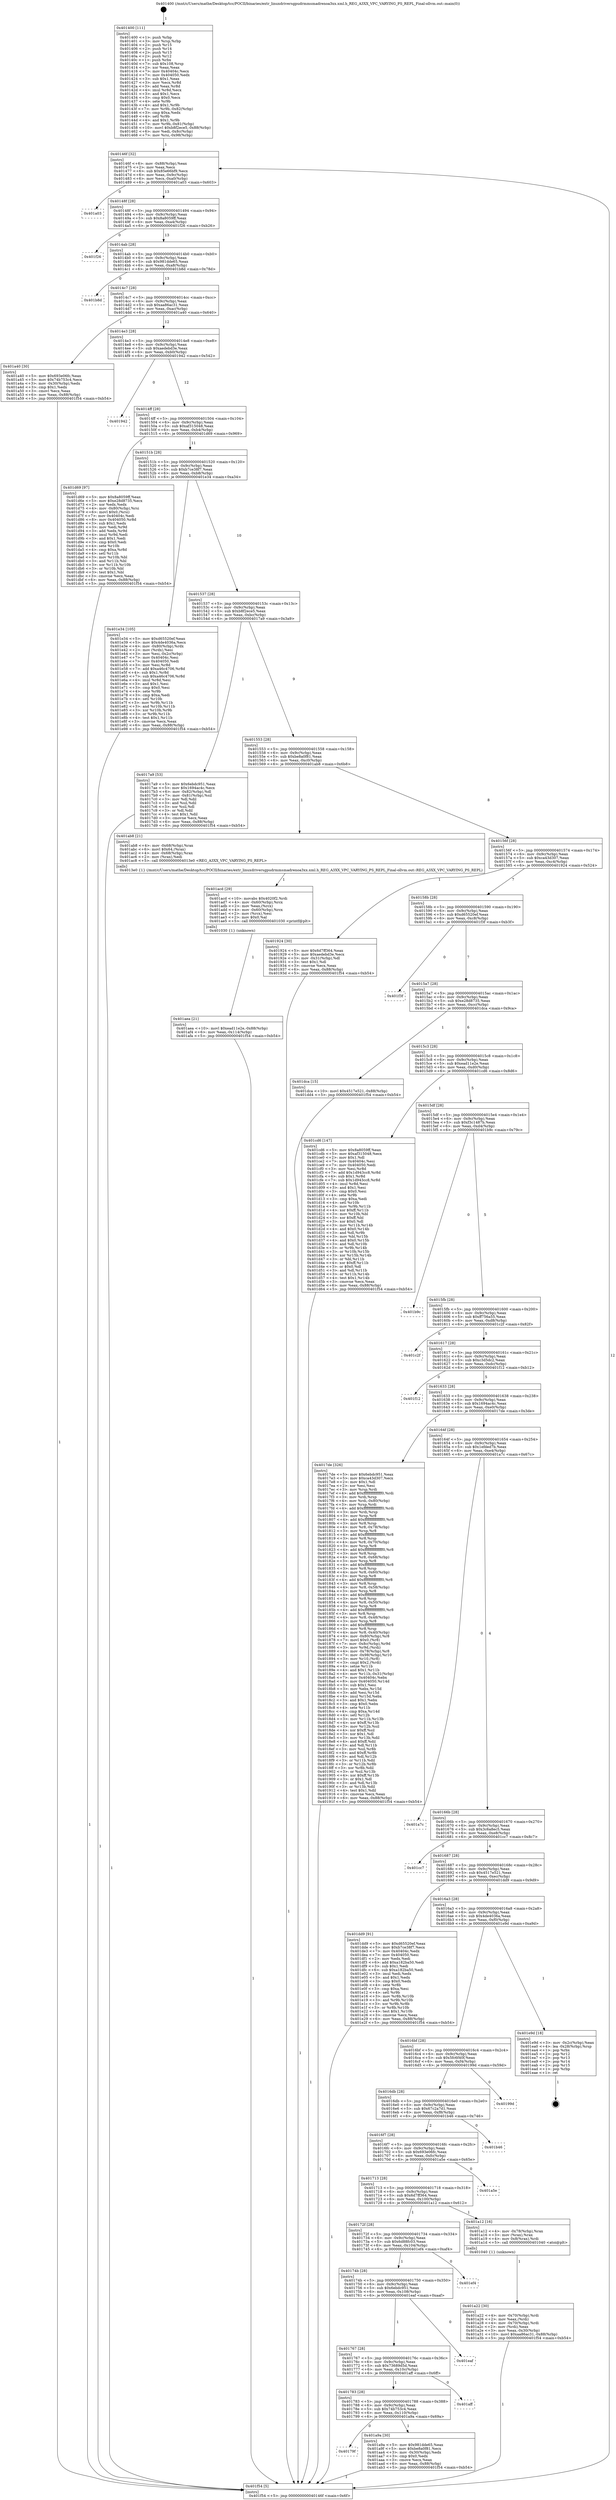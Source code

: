 digraph "0x401400" {
  label = "0x401400 (/mnt/c/Users/mathe/Desktop/tcc/POCII/binaries/extr_linuxdriversgpudrmmsmadrenoa3xx.xml.h_REG_A3XX_VPC_VARYING_PS_REPL_Final-ollvm.out::main(0))"
  labelloc = "t"
  node[shape=record]

  Entry [label="",width=0.3,height=0.3,shape=circle,fillcolor=black,style=filled]
  "0x40146f" [label="{
     0x40146f [32]\l
     | [instrs]\l
     &nbsp;&nbsp;0x40146f \<+6\>: mov -0x88(%rbp),%eax\l
     &nbsp;&nbsp;0x401475 \<+2\>: mov %eax,%ecx\l
     &nbsp;&nbsp;0x401477 \<+6\>: sub $0x85e66bf9,%ecx\l
     &nbsp;&nbsp;0x40147d \<+6\>: mov %eax,-0x9c(%rbp)\l
     &nbsp;&nbsp;0x401483 \<+6\>: mov %ecx,-0xa0(%rbp)\l
     &nbsp;&nbsp;0x401489 \<+6\>: je 0000000000401a03 \<main+0x603\>\l
  }"]
  "0x401a03" [label="{
     0x401a03\l
  }", style=dashed]
  "0x40148f" [label="{
     0x40148f [28]\l
     | [instrs]\l
     &nbsp;&nbsp;0x40148f \<+5\>: jmp 0000000000401494 \<main+0x94\>\l
     &nbsp;&nbsp;0x401494 \<+6\>: mov -0x9c(%rbp),%eax\l
     &nbsp;&nbsp;0x40149a \<+5\>: sub $0x8a8059ff,%eax\l
     &nbsp;&nbsp;0x40149f \<+6\>: mov %eax,-0xa4(%rbp)\l
     &nbsp;&nbsp;0x4014a5 \<+6\>: je 0000000000401f26 \<main+0xb26\>\l
  }"]
  Exit [label="",width=0.3,height=0.3,shape=circle,fillcolor=black,style=filled,peripheries=2]
  "0x401f26" [label="{
     0x401f26\l
  }", style=dashed]
  "0x4014ab" [label="{
     0x4014ab [28]\l
     | [instrs]\l
     &nbsp;&nbsp;0x4014ab \<+5\>: jmp 00000000004014b0 \<main+0xb0\>\l
     &nbsp;&nbsp;0x4014b0 \<+6\>: mov -0x9c(%rbp),%eax\l
     &nbsp;&nbsp;0x4014b6 \<+5\>: sub $0x981dde65,%eax\l
     &nbsp;&nbsp;0x4014bb \<+6\>: mov %eax,-0xa8(%rbp)\l
     &nbsp;&nbsp;0x4014c1 \<+6\>: je 0000000000401b8d \<main+0x78d\>\l
  }"]
  "0x401aea" [label="{
     0x401aea [21]\l
     | [instrs]\l
     &nbsp;&nbsp;0x401aea \<+10\>: movl $0xead11e2e,-0x88(%rbp)\l
     &nbsp;&nbsp;0x401af4 \<+6\>: mov %eax,-0x114(%rbp)\l
     &nbsp;&nbsp;0x401afa \<+5\>: jmp 0000000000401f54 \<main+0xb54\>\l
  }"]
  "0x401b8d" [label="{
     0x401b8d\l
  }", style=dashed]
  "0x4014c7" [label="{
     0x4014c7 [28]\l
     | [instrs]\l
     &nbsp;&nbsp;0x4014c7 \<+5\>: jmp 00000000004014cc \<main+0xcc\>\l
     &nbsp;&nbsp;0x4014cc \<+6\>: mov -0x9c(%rbp),%eax\l
     &nbsp;&nbsp;0x4014d2 \<+5\>: sub $0xaa86ac31,%eax\l
     &nbsp;&nbsp;0x4014d7 \<+6\>: mov %eax,-0xac(%rbp)\l
     &nbsp;&nbsp;0x4014dd \<+6\>: je 0000000000401a40 \<main+0x640\>\l
  }"]
  "0x401acd" [label="{
     0x401acd [29]\l
     | [instrs]\l
     &nbsp;&nbsp;0x401acd \<+10\>: movabs $0x4020f2,%rdi\l
     &nbsp;&nbsp;0x401ad7 \<+4\>: mov -0x60(%rbp),%rcx\l
     &nbsp;&nbsp;0x401adb \<+2\>: mov %eax,(%rcx)\l
     &nbsp;&nbsp;0x401add \<+4\>: mov -0x60(%rbp),%rcx\l
     &nbsp;&nbsp;0x401ae1 \<+2\>: mov (%rcx),%esi\l
     &nbsp;&nbsp;0x401ae3 \<+2\>: mov $0x0,%al\l
     &nbsp;&nbsp;0x401ae5 \<+5\>: call 0000000000401030 \<printf@plt\>\l
     | [calls]\l
     &nbsp;&nbsp;0x401030 \{1\} (unknown)\l
  }"]
  "0x401a40" [label="{
     0x401a40 [30]\l
     | [instrs]\l
     &nbsp;&nbsp;0x401a40 \<+5\>: mov $0x693e06fc,%eax\l
     &nbsp;&nbsp;0x401a45 \<+5\>: mov $0x74b753c4,%ecx\l
     &nbsp;&nbsp;0x401a4a \<+3\>: mov -0x30(%rbp),%edx\l
     &nbsp;&nbsp;0x401a4d \<+3\>: cmp $0x1,%edx\l
     &nbsp;&nbsp;0x401a50 \<+3\>: cmovl %ecx,%eax\l
     &nbsp;&nbsp;0x401a53 \<+6\>: mov %eax,-0x88(%rbp)\l
     &nbsp;&nbsp;0x401a59 \<+5\>: jmp 0000000000401f54 \<main+0xb54\>\l
  }"]
  "0x4014e3" [label="{
     0x4014e3 [28]\l
     | [instrs]\l
     &nbsp;&nbsp;0x4014e3 \<+5\>: jmp 00000000004014e8 \<main+0xe8\>\l
     &nbsp;&nbsp;0x4014e8 \<+6\>: mov -0x9c(%rbp),%eax\l
     &nbsp;&nbsp;0x4014ee \<+5\>: sub $0xaedebd3e,%eax\l
     &nbsp;&nbsp;0x4014f3 \<+6\>: mov %eax,-0xb0(%rbp)\l
     &nbsp;&nbsp;0x4014f9 \<+6\>: je 0000000000401942 \<main+0x542\>\l
  }"]
  "0x40179f" [label="{
     0x40179f\l
  }", style=dashed]
  "0x401942" [label="{
     0x401942\l
  }", style=dashed]
  "0x4014ff" [label="{
     0x4014ff [28]\l
     | [instrs]\l
     &nbsp;&nbsp;0x4014ff \<+5\>: jmp 0000000000401504 \<main+0x104\>\l
     &nbsp;&nbsp;0x401504 \<+6\>: mov -0x9c(%rbp),%eax\l
     &nbsp;&nbsp;0x40150a \<+5\>: sub $0xaf315048,%eax\l
     &nbsp;&nbsp;0x40150f \<+6\>: mov %eax,-0xb4(%rbp)\l
     &nbsp;&nbsp;0x401515 \<+6\>: je 0000000000401d69 \<main+0x969\>\l
  }"]
  "0x401a9a" [label="{
     0x401a9a [30]\l
     | [instrs]\l
     &nbsp;&nbsp;0x401a9a \<+5\>: mov $0x981dde65,%eax\l
     &nbsp;&nbsp;0x401a9f \<+5\>: mov $0xbe8a0f81,%ecx\l
     &nbsp;&nbsp;0x401aa4 \<+3\>: mov -0x30(%rbp),%edx\l
     &nbsp;&nbsp;0x401aa7 \<+3\>: cmp $0x0,%edx\l
     &nbsp;&nbsp;0x401aaa \<+3\>: cmove %ecx,%eax\l
     &nbsp;&nbsp;0x401aad \<+6\>: mov %eax,-0x88(%rbp)\l
     &nbsp;&nbsp;0x401ab3 \<+5\>: jmp 0000000000401f54 \<main+0xb54\>\l
  }"]
  "0x401d69" [label="{
     0x401d69 [97]\l
     | [instrs]\l
     &nbsp;&nbsp;0x401d69 \<+5\>: mov $0x8a8059ff,%eax\l
     &nbsp;&nbsp;0x401d6e \<+5\>: mov $0xe28d8735,%ecx\l
     &nbsp;&nbsp;0x401d73 \<+2\>: xor %edx,%edx\l
     &nbsp;&nbsp;0x401d75 \<+4\>: mov -0x80(%rbp),%rsi\l
     &nbsp;&nbsp;0x401d79 \<+6\>: movl $0x0,(%rsi)\l
     &nbsp;&nbsp;0x401d7f \<+7\>: mov 0x40404c,%edi\l
     &nbsp;&nbsp;0x401d86 \<+8\>: mov 0x404050,%r8d\l
     &nbsp;&nbsp;0x401d8e \<+3\>: sub $0x1,%edx\l
     &nbsp;&nbsp;0x401d91 \<+3\>: mov %edi,%r9d\l
     &nbsp;&nbsp;0x401d94 \<+3\>: add %edx,%r9d\l
     &nbsp;&nbsp;0x401d97 \<+4\>: imul %r9d,%edi\l
     &nbsp;&nbsp;0x401d9b \<+3\>: and $0x1,%edi\l
     &nbsp;&nbsp;0x401d9e \<+3\>: cmp $0x0,%edi\l
     &nbsp;&nbsp;0x401da1 \<+4\>: sete %r10b\l
     &nbsp;&nbsp;0x401da5 \<+4\>: cmp $0xa,%r8d\l
     &nbsp;&nbsp;0x401da9 \<+4\>: setl %r11b\l
     &nbsp;&nbsp;0x401dad \<+3\>: mov %r10b,%bl\l
     &nbsp;&nbsp;0x401db0 \<+3\>: and %r11b,%bl\l
     &nbsp;&nbsp;0x401db3 \<+3\>: xor %r11b,%r10b\l
     &nbsp;&nbsp;0x401db6 \<+3\>: or %r10b,%bl\l
     &nbsp;&nbsp;0x401db9 \<+3\>: test $0x1,%bl\l
     &nbsp;&nbsp;0x401dbc \<+3\>: cmovne %ecx,%eax\l
     &nbsp;&nbsp;0x401dbf \<+6\>: mov %eax,-0x88(%rbp)\l
     &nbsp;&nbsp;0x401dc5 \<+5\>: jmp 0000000000401f54 \<main+0xb54\>\l
  }"]
  "0x40151b" [label="{
     0x40151b [28]\l
     | [instrs]\l
     &nbsp;&nbsp;0x40151b \<+5\>: jmp 0000000000401520 \<main+0x120\>\l
     &nbsp;&nbsp;0x401520 \<+6\>: mov -0x9c(%rbp),%eax\l
     &nbsp;&nbsp;0x401526 \<+5\>: sub $0xb7ce38f7,%eax\l
     &nbsp;&nbsp;0x40152b \<+6\>: mov %eax,-0xb8(%rbp)\l
     &nbsp;&nbsp;0x401531 \<+6\>: je 0000000000401e34 \<main+0xa34\>\l
  }"]
  "0x401783" [label="{
     0x401783 [28]\l
     | [instrs]\l
     &nbsp;&nbsp;0x401783 \<+5\>: jmp 0000000000401788 \<main+0x388\>\l
     &nbsp;&nbsp;0x401788 \<+6\>: mov -0x9c(%rbp),%eax\l
     &nbsp;&nbsp;0x40178e \<+5\>: sub $0x74b753c4,%eax\l
     &nbsp;&nbsp;0x401793 \<+6\>: mov %eax,-0x110(%rbp)\l
     &nbsp;&nbsp;0x401799 \<+6\>: je 0000000000401a9a \<main+0x69a\>\l
  }"]
  "0x401e34" [label="{
     0x401e34 [105]\l
     | [instrs]\l
     &nbsp;&nbsp;0x401e34 \<+5\>: mov $0xd65520ef,%eax\l
     &nbsp;&nbsp;0x401e39 \<+5\>: mov $0x4de4036a,%ecx\l
     &nbsp;&nbsp;0x401e3e \<+4\>: mov -0x80(%rbp),%rdx\l
     &nbsp;&nbsp;0x401e42 \<+2\>: mov (%rdx),%esi\l
     &nbsp;&nbsp;0x401e44 \<+3\>: mov %esi,-0x2c(%rbp)\l
     &nbsp;&nbsp;0x401e47 \<+7\>: mov 0x40404c,%esi\l
     &nbsp;&nbsp;0x401e4e \<+7\>: mov 0x404050,%edi\l
     &nbsp;&nbsp;0x401e55 \<+3\>: mov %esi,%r8d\l
     &nbsp;&nbsp;0x401e58 \<+7\>: add $0xa46c4706,%r8d\l
     &nbsp;&nbsp;0x401e5f \<+4\>: sub $0x1,%r8d\l
     &nbsp;&nbsp;0x401e63 \<+7\>: sub $0xa46c4706,%r8d\l
     &nbsp;&nbsp;0x401e6a \<+4\>: imul %r8d,%esi\l
     &nbsp;&nbsp;0x401e6e \<+3\>: and $0x1,%esi\l
     &nbsp;&nbsp;0x401e71 \<+3\>: cmp $0x0,%esi\l
     &nbsp;&nbsp;0x401e74 \<+4\>: sete %r9b\l
     &nbsp;&nbsp;0x401e78 \<+3\>: cmp $0xa,%edi\l
     &nbsp;&nbsp;0x401e7b \<+4\>: setl %r10b\l
     &nbsp;&nbsp;0x401e7f \<+3\>: mov %r9b,%r11b\l
     &nbsp;&nbsp;0x401e82 \<+3\>: and %r10b,%r11b\l
     &nbsp;&nbsp;0x401e85 \<+3\>: xor %r10b,%r9b\l
     &nbsp;&nbsp;0x401e88 \<+3\>: or %r9b,%r11b\l
     &nbsp;&nbsp;0x401e8b \<+4\>: test $0x1,%r11b\l
     &nbsp;&nbsp;0x401e8f \<+3\>: cmovne %ecx,%eax\l
     &nbsp;&nbsp;0x401e92 \<+6\>: mov %eax,-0x88(%rbp)\l
     &nbsp;&nbsp;0x401e98 \<+5\>: jmp 0000000000401f54 \<main+0xb54\>\l
  }"]
  "0x401537" [label="{
     0x401537 [28]\l
     | [instrs]\l
     &nbsp;&nbsp;0x401537 \<+5\>: jmp 000000000040153c \<main+0x13c\>\l
     &nbsp;&nbsp;0x40153c \<+6\>: mov -0x9c(%rbp),%eax\l
     &nbsp;&nbsp;0x401542 \<+5\>: sub $0xb8f2ece5,%eax\l
     &nbsp;&nbsp;0x401547 \<+6\>: mov %eax,-0xbc(%rbp)\l
     &nbsp;&nbsp;0x40154d \<+6\>: je 00000000004017a9 \<main+0x3a9\>\l
  }"]
  "0x401aff" [label="{
     0x401aff\l
  }", style=dashed]
  "0x4017a9" [label="{
     0x4017a9 [53]\l
     | [instrs]\l
     &nbsp;&nbsp;0x4017a9 \<+5\>: mov $0x6ebdc951,%eax\l
     &nbsp;&nbsp;0x4017ae \<+5\>: mov $0x1694ac4c,%ecx\l
     &nbsp;&nbsp;0x4017b3 \<+6\>: mov -0x82(%rbp),%dl\l
     &nbsp;&nbsp;0x4017b9 \<+7\>: mov -0x81(%rbp),%sil\l
     &nbsp;&nbsp;0x4017c0 \<+3\>: mov %dl,%dil\l
     &nbsp;&nbsp;0x4017c3 \<+3\>: and %sil,%dil\l
     &nbsp;&nbsp;0x4017c6 \<+3\>: xor %sil,%dl\l
     &nbsp;&nbsp;0x4017c9 \<+3\>: or %dl,%dil\l
     &nbsp;&nbsp;0x4017cc \<+4\>: test $0x1,%dil\l
     &nbsp;&nbsp;0x4017d0 \<+3\>: cmovne %ecx,%eax\l
     &nbsp;&nbsp;0x4017d3 \<+6\>: mov %eax,-0x88(%rbp)\l
     &nbsp;&nbsp;0x4017d9 \<+5\>: jmp 0000000000401f54 \<main+0xb54\>\l
  }"]
  "0x401553" [label="{
     0x401553 [28]\l
     | [instrs]\l
     &nbsp;&nbsp;0x401553 \<+5\>: jmp 0000000000401558 \<main+0x158\>\l
     &nbsp;&nbsp;0x401558 \<+6\>: mov -0x9c(%rbp),%eax\l
     &nbsp;&nbsp;0x40155e \<+5\>: sub $0xbe8a0f81,%eax\l
     &nbsp;&nbsp;0x401563 \<+6\>: mov %eax,-0xc0(%rbp)\l
     &nbsp;&nbsp;0x401569 \<+6\>: je 0000000000401ab8 \<main+0x6b8\>\l
  }"]
  "0x401f54" [label="{
     0x401f54 [5]\l
     | [instrs]\l
     &nbsp;&nbsp;0x401f54 \<+5\>: jmp 000000000040146f \<main+0x6f\>\l
  }"]
  "0x401400" [label="{
     0x401400 [111]\l
     | [instrs]\l
     &nbsp;&nbsp;0x401400 \<+1\>: push %rbp\l
     &nbsp;&nbsp;0x401401 \<+3\>: mov %rsp,%rbp\l
     &nbsp;&nbsp;0x401404 \<+2\>: push %r15\l
     &nbsp;&nbsp;0x401406 \<+2\>: push %r14\l
     &nbsp;&nbsp;0x401408 \<+2\>: push %r13\l
     &nbsp;&nbsp;0x40140a \<+2\>: push %r12\l
     &nbsp;&nbsp;0x40140c \<+1\>: push %rbx\l
     &nbsp;&nbsp;0x40140d \<+7\>: sub $0x108,%rsp\l
     &nbsp;&nbsp;0x401414 \<+2\>: xor %eax,%eax\l
     &nbsp;&nbsp;0x401416 \<+7\>: mov 0x40404c,%ecx\l
     &nbsp;&nbsp;0x40141d \<+7\>: mov 0x404050,%edx\l
     &nbsp;&nbsp;0x401424 \<+3\>: sub $0x1,%eax\l
     &nbsp;&nbsp;0x401427 \<+3\>: mov %ecx,%r8d\l
     &nbsp;&nbsp;0x40142a \<+3\>: add %eax,%r8d\l
     &nbsp;&nbsp;0x40142d \<+4\>: imul %r8d,%ecx\l
     &nbsp;&nbsp;0x401431 \<+3\>: and $0x1,%ecx\l
     &nbsp;&nbsp;0x401434 \<+3\>: cmp $0x0,%ecx\l
     &nbsp;&nbsp;0x401437 \<+4\>: sete %r9b\l
     &nbsp;&nbsp;0x40143b \<+4\>: and $0x1,%r9b\l
     &nbsp;&nbsp;0x40143f \<+7\>: mov %r9b,-0x82(%rbp)\l
     &nbsp;&nbsp;0x401446 \<+3\>: cmp $0xa,%edx\l
     &nbsp;&nbsp;0x401449 \<+4\>: setl %r9b\l
     &nbsp;&nbsp;0x40144d \<+4\>: and $0x1,%r9b\l
     &nbsp;&nbsp;0x401451 \<+7\>: mov %r9b,-0x81(%rbp)\l
     &nbsp;&nbsp;0x401458 \<+10\>: movl $0xb8f2ece5,-0x88(%rbp)\l
     &nbsp;&nbsp;0x401462 \<+6\>: mov %edi,-0x8c(%rbp)\l
     &nbsp;&nbsp;0x401468 \<+7\>: mov %rsi,-0x98(%rbp)\l
  }"]
  "0x401767" [label="{
     0x401767 [28]\l
     | [instrs]\l
     &nbsp;&nbsp;0x401767 \<+5\>: jmp 000000000040176c \<main+0x36c\>\l
     &nbsp;&nbsp;0x40176c \<+6\>: mov -0x9c(%rbp),%eax\l
     &nbsp;&nbsp;0x401772 \<+5\>: sub $0x73689d5d,%eax\l
     &nbsp;&nbsp;0x401777 \<+6\>: mov %eax,-0x10c(%rbp)\l
     &nbsp;&nbsp;0x40177d \<+6\>: je 0000000000401aff \<main+0x6ff\>\l
  }"]
  "0x401ab8" [label="{
     0x401ab8 [21]\l
     | [instrs]\l
     &nbsp;&nbsp;0x401ab8 \<+4\>: mov -0x68(%rbp),%rax\l
     &nbsp;&nbsp;0x401abc \<+6\>: movl $0x64,(%rax)\l
     &nbsp;&nbsp;0x401ac2 \<+4\>: mov -0x68(%rbp),%rax\l
     &nbsp;&nbsp;0x401ac6 \<+2\>: mov (%rax),%edi\l
     &nbsp;&nbsp;0x401ac8 \<+5\>: call 00000000004013e0 \<REG_A3XX_VPC_VARYING_PS_REPL\>\l
     | [calls]\l
     &nbsp;&nbsp;0x4013e0 \{1\} (/mnt/c/Users/mathe/Desktop/tcc/POCII/binaries/extr_linuxdriversgpudrmmsmadrenoa3xx.xml.h_REG_A3XX_VPC_VARYING_PS_REPL_Final-ollvm.out::REG_A3XX_VPC_VARYING_PS_REPL)\l
  }"]
  "0x40156f" [label="{
     0x40156f [28]\l
     | [instrs]\l
     &nbsp;&nbsp;0x40156f \<+5\>: jmp 0000000000401574 \<main+0x174\>\l
     &nbsp;&nbsp;0x401574 \<+6\>: mov -0x9c(%rbp),%eax\l
     &nbsp;&nbsp;0x40157a \<+5\>: sub $0xca43d307,%eax\l
     &nbsp;&nbsp;0x40157f \<+6\>: mov %eax,-0xc4(%rbp)\l
     &nbsp;&nbsp;0x401585 \<+6\>: je 0000000000401924 \<main+0x524\>\l
  }"]
  "0x401eaf" [label="{
     0x401eaf\l
  }", style=dashed]
  "0x401924" [label="{
     0x401924 [30]\l
     | [instrs]\l
     &nbsp;&nbsp;0x401924 \<+5\>: mov $0x6d7ff364,%eax\l
     &nbsp;&nbsp;0x401929 \<+5\>: mov $0xaedebd3e,%ecx\l
     &nbsp;&nbsp;0x40192e \<+3\>: mov -0x31(%rbp),%dl\l
     &nbsp;&nbsp;0x401931 \<+3\>: test $0x1,%dl\l
     &nbsp;&nbsp;0x401934 \<+3\>: cmovne %ecx,%eax\l
     &nbsp;&nbsp;0x401937 \<+6\>: mov %eax,-0x88(%rbp)\l
     &nbsp;&nbsp;0x40193d \<+5\>: jmp 0000000000401f54 \<main+0xb54\>\l
  }"]
  "0x40158b" [label="{
     0x40158b [28]\l
     | [instrs]\l
     &nbsp;&nbsp;0x40158b \<+5\>: jmp 0000000000401590 \<main+0x190\>\l
     &nbsp;&nbsp;0x401590 \<+6\>: mov -0x9c(%rbp),%eax\l
     &nbsp;&nbsp;0x401596 \<+5\>: sub $0xd65520ef,%eax\l
     &nbsp;&nbsp;0x40159b \<+6\>: mov %eax,-0xc8(%rbp)\l
     &nbsp;&nbsp;0x4015a1 \<+6\>: je 0000000000401f3f \<main+0xb3f\>\l
  }"]
  "0x40174b" [label="{
     0x40174b [28]\l
     | [instrs]\l
     &nbsp;&nbsp;0x40174b \<+5\>: jmp 0000000000401750 \<main+0x350\>\l
     &nbsp;&nbsp;0x401750 \<+6\>: mov -0x9c(%rbp),%eax\l
     &nbsp;&nbsp;0x401756 \<+5\>: sub $0x6ebdc951,%eax\l
     &nbsp;&nbsp;0x40175b \<+6\>: mov %eax,-0x108(%rbp)\l
     &nbsp;&nbsp;0x401761 \<+6\>: je 0000000000401eaf \<main+0xaaf\>\l
  }"]
  "0x401f3f" [label="{
     0x401f3f\l
  }", style=dashed]
  "0x4015a7" [label="{
     0x4015a7 [28]\l
     | [instrs]\l
     &nbsp;&nbsp;0x4015a7 \<+5\>: jmp 00000000004015ac \<main+0x1ac\>\l
     &nbsp;&nbsp;0x4015ac \<+6\>: mov -0x9c(%rbp),%eax\l
     &nbsp;&nbsp;0x4015b2 \<+5\>: sub $0xe28d8735,%eax\l
     &nbsp;&nbsp;0x4015b7 \<+6\>: mov %eax,-0xcc(%rbp)\l
     &nbsp;&nbsp;0x4015bd \<+6\>: je 0000000000401dca \<main+0x9ca\>\l
  }"]
  "0x401ef4" [label="{
     0x401ef4\l
  }", style=dashed]
  "0x401dca" [label="{
     0x401dca [15]\l
     | [instrs]\l
     &nbsp;&nbsp;0x401dca \<+10\>: movl $0x4517e521,-0x88(%rbp)\l
     &nbsp;&nbsp;0x401dd4 \<+5\>: jmp 0000000000401f54 \<main+0xb54\>\l
  }"]
  "0x4015c3" [label="{
     0x4015c3 [28]\l
     | [instrs]\l
     &nbsp;&nbsp;0x4015c3 \<+5\>: jmp 00000000004015c8 \<main+0x1c8\>\l
     &nbsp;&nbsp;0x4015c8 \<+6\>: mov -0x9c(%rbp),%eax\l
     &nbsp;&nbsp;0x4015ce \<+5\>: sub $0xead11e2e,%eax\l
     &nbsp;&nbsp;0x4015d3 \<+6\>: mov %eax,-0xd0(%rbp)\l
     &nbsp;&nbsp;0x4015d9 \<+6\>: je 0000000000401cd6 \<main+0x8d6\>\l
  }"]
  "0x401a22" [label="{
     0x401a22 [30]\l
     | [instrs]\l
     &nbsp;&nbsp;0x401a22 \<+4\>: mov -0x70(%rbp),%rdi\l
     &nbsp;&nbsp;0x401a26 \<+2\>: mov %eax,(%rdi)\l
     &nbsp;&nbsp;0x401a28 \<+4\>: mov -0x70(%rbp),%rdi\l
     &nbsp;&nbsp;0x401a2c \<+2\>: mov (%rdi),%eax\l
     &nbsp;&nbsp;0x401a2e \<+3\>: mov %eax,-0x30(%rbp)\l
     &nbsp;&nbsp;0x401a31 \<+10\>: movl $0xaa86ac31,-0x88(%rbp)\l
     &nbsp;&nbsp;0x401a3b \<+5\>: jmp 0000000000401f54 \<main+0xb54\>\l
  }"]
  "0x401cd6" [label="{
     0x401cd6 [147]\l
     | [instrs]\l
     &nbsp;&nbsp;0x401cd6 \<+5\>: mov $0x8a8059ff,%eax\l
     &nbsp;&nbsp;0x401cdb \<+5\>: mov $0xaf315048,%ecx\l
     &nbsp;&nbsp;0x401ce0 \<+2\>: mov $0x1,%dl\l
     &nbsp;&nbsp;0x401ce2 \<+7\>: mov 0x40404c,%esi\l
     &nbsp;&nbsp;0x401ce9 \<+7\>: mov 0x404050,%edi\l
     &nbsp;&nbsp;0x401cf0 \<+3\>: mov %esi,%r8d\l
     &nbsp;&nbsp;0x401cf3 \<+7\>: add $0x1d943cc8,%r8d\l
     &nbsp;&nbsp;0x401cfa \<+4\>: sub $0x1,%r8d\l
     &nbsp;&nbsp;0x401cfe \<+7\>: sub $0x1d943cc8,%r8d\l
     &nbsp;&nbsp;0x401d05 \<+4\>: imul %r8d,%esi\l
     &nbsp;&nbsp;0x401d09 \<+3\>: and $0x1,%esi\l
     &nbsp;&nbsp;0x401d0c \<+3\>: cmp $0x0,%esi\l
     &nbsp;&nbsp;0x401d0f \<+4\>: sete %r9b\l
     &nbsp;&nbsp;0x401d13 \<+3\>: cmp $0xa,%edi\l
     &nbsp;&nbsp;0x401d16 \<+4\>: setl %r10b\l
     &nbsp;&nbsp;0x401d1a \<+3\>: mov %r9b,%r11b\l
     &nbsp;&nbsp;0x401d1d \<+4\>: xor $0xff,%r11b\l
     &nbsp;&nbsp;0x401d21 \<+3\>: mov %r10b,%bl\l
     &nbsp;&nbsp;0x401d24 \<+3\>: xor $0xff,%bl\l
     &nbsp;&nbsp;0x401d27 \<+3\>: xor $0x0,%dl\l
     &nbsp;&nbsp;0x401d2a \<+3\>: mov %r11b,%r14b\l
     &nbsp;&nbsp;0x401d2d \<+4\>: and $0x0,%r14b\l
     &nbsp;&nbsp;0x401d31 \<+3\>: and %dl,%r9b\l
     &nbsp;&nbsp;0x401d34 \<+3\>: mov %bl,%r15b\l
     &nbsp;&nbsp;0x401d37 \<+4\>: and $0x0,%r15b\l
     &nbsp;&nbsp;0x401d3b \<+3\>: and %dl,%r10b\l
     &nbsp;&nbsp;0x401d3e \<+3\>: or %r9b,%r14b\l
     &nbsp;&nbsp;0x401d41 \<+3\>: or %r10b,%r15b\l
     &nbsp;&nbsp;0x401d44 \<+3\>: xor %r15b,%r14b\l
     &nbsp;&nbsp;0x401d47 \<+3\>: or %bl,%r11b\l
     &nbsp;&nbsp;0x401d4a \<+4\>: xor $0xff,%r11b\l
     &nbsp;&nbsp;0x401d4e \<+3\>: or $0x0,%dl\l
     &nbsp;&nbsp;0x401d51 \<+3\>: and %dl,%r11b\l
     &nbsp;&nbsp;0x401d54 \<+3\>: or %r11b,%r14b\l
     &nbsp;&nbsp;0x401d57 \<+4\>: test $0x1,%r14b\l
     &nbsp;&nbsp;0x401d5b \<+3\>: cmovne %ecx,%eax\l
     &nbsp;&nbsp;0x401d5e \<+6\>: mov %eax,-0x88(%rbp)\l
     &nbsp;&nbsp;0x401d64 \<+5\>: jmp 0000000000401f54 \<main+0xb54\>\l
  }"]
  "0x4015df" [label="{
     0x4015df [28]\l
     | [instrs]\l
     &nbsp;&nbsp;0x4015df \<+5\>: jmp 00000000004015e4 \<main+0x1e4\>\l
     &nbsp;&nbsp;0x4015e4 \<+6\>: mov -0x9c(%rbp),%eax\l
     &nbsp;&nbsp;0x4015ea \<+5\>: sub $0xf3c1487b,%eax\l
     &nbsp;&nbsp;0x4015ef \<+6\>: mov %eax,-0xd4(%rbp)\l
     &nbsp;&nbsp;0x4015f5 \<+6\>: je 0000000000401b9c \<main+0x79c\>\l
  }"]
  "0x40172f" [label="{
     0x40172f [28]\l
     | [instrs]\l
     &nbsp;&nbsp;0x40172f \<+5\>: jmp 0000000000401734 \<main+0x334\>\l
     &nbsp;&nbsp;0x401734 \<+6\>: mov -0x9c(%rbp),%eax\l
     &nbsp;&nbsp;0x40173a \<+5\>: sub $0x6d88fc03,%eax\l
     &nbsp;&nbsp;0x40173f \<+6\>: mov %eax,-0x104(%rbp)\l
     &nbsp;&nbsp;0x401745 \<+6\>: je 0000000000401ef4 \<main+0xaf4\>\l
  }"]
  "0x401b9c" [label="{
     0x401b9c\l
  }", style=dashed]
  "0x4015fb" [label="{
     0x4015fb [28]\l
     | [instrs]\l
     &nbsp;&nbsp;0x4015fb \<+5\>: jmp 0000000000401600 \<main+0x200\>\l
     &nbsp;&nbsp;0x401600 \<+6\>: mov -0x9c(%rbp),%eax\l
     &nbsp;&nbsp;0x401606 \<+5\>: sub $0xff756a55,%eax\l
     &nbsp;&nbsp;0x40160b \<+6\>: mov %eax,-0xd8(%rbp)\l
     &nbsp;&nbsp;0x401611 \<+6\>: je 0000000000401c2f \<main+0x82f\>\l
  }"]
  "0x401a12" [label="{
     0x401a12 [16]\l
     | [instrs]\l
     &nbsp;&nbsp;0x401a12 \<+4\>: mov -0x78(%rbp),%rax\l
     &nbsp;&nbsp;0x401a16 \<+3\>: mov (%rax),%rax\l
     &nbsp;&nbsp;0x401a19 \<+4\>: mov 0x8(%rax),%rdi\l
     &nbsp;&nbsp;0x401a1d \<+5\>: call 0000000000401040 \<atoi@plt\>\l
     | [calls]\l
     &nbsp;&nbsp;0x401040 \{1\} (unknown)\l
  }"]
  "0x401c2f" [label="{
     0x401c2f\l
  }", style=dashed]
  "0x401617" [label="{
     0x401617 [28]\l
     | [instrs]\l
     &nbsp;&nbsp;0x401617 \<+5\>: jmp 000000000040161c \<main+0x21c\>\l
     &nbsp;&nbsp;0x40161c \<+6\>: mov -0x9c(%rbp),%eax\l
     &nbsp;&nbsp;0x401622 \<+5\>: sub $0xc3d5dc2,%eax\l
     &nbsp;&nbsp;0x401627 \<+6\>: mov %eax,-0xdc(%rbp)\l
     &nbsp;&nbsp;0x40162d \<+6\>: je 0000000000401f12 \<main+0xb12\>\l
  }"]
  "0x401713" [label="{
     0x401713 [28]\l
     | [instrs]\l
     &nbsp;&nbsp;0x401713 \<+5\>: jmp 0000000000401718 \<main+0x318\>\l
     &nbsp;&nbsp;0x401718 \<+6\>: mov -0x9c(%rbp),%eax\l
     &nbsp;&nbsp;0x40171e \<+5\>: sub $0x6d7ff364,%eax\l
     &nbsp;&nbsp;0x401723 \<+6\>: mov %eax,-0x100(%rbp)\l
     &nbsp;&nbsp;0x401729 \<+6\>: je 0000000000401a12 \<main+0x612\>\l
  }"]
  "0x401f12" [label="{
     0x401f12\l
  }", style=dashed]
  "0x401633" [label="{
     0x401633 [28]\l
     | [instrs]\l
     &nbsp;&nbsp;0x401633 \<+5\>: jmp 0000000000401638 \<main+0x238\>\l
     &nbsp;&nbsp;0x401638 \<+6\>: mov -0x9c(%rbp),%eax\l
     &nbsp;&nbsp;0x40163e \<+5\>: sub $0x1694ac4c,%eax\l
     &nbsp;&nbsp;0x401643 \<+6\>: mov %eax,-0xe0(%rbp)\l
     &nbsp;&nbsp;0x401649 \<+6\>: je 00000000004017de \<main+0x3de\>\l
  }"]
  "0x401a5e" [label="{
     0x401a5e\l
  }", style=dashed]
  "0x4017de" [label="{
     0x4017de [326]\l
     | [instrs]\l
     &nbsp;&nbsp;0x4017de \<+5\>: mov $0x6ebdc951,%eax\l
     &nbsp;&nbsp;0x4017e3 \<+5\>: mov $0xca43d307,%ecx\l
     &nbsp;&nbsp;0x4017e8 \<+2\>: mov $0x1,%dl\l
     &nbsp;&nbsp;0x4017ea \<+2\>: xor %esi,%esi\l
     &nbsp;&nbsp;0x4017ec \<+3\>: mov %rsp,%rdi\l
     &nbsp;&nbsp;0x4017ef \<+4\>: add $0xfffffffffffffff0,%rdi\l
     &nbsp;&nbsp;0x4017f3 \<+3\>: mov %rdi,%rsp\l
     &nbsp;&nbsp;0x4017f6 \<+4\>: mov %rdi,-0x80(%rbp)\l
     &nbsp;&nbsp;0x4017fa \<+3\>: mov %rsp,%rdi\l
     &nbsp;&nbsp;0x4017fd \<+4\>: add $0xfffffffffffffff0,%rdi\l
     &nbsp;&nbsp;0x401801 \<+3\>: mov %rdi,%rsp\l
     &nbsp;&nbsp;0x401804 \<+3\>: mov %rsp,%r8\l
     &nbsp;&nbsp;0x401807 \<+4\>: add $0xfffffffffffffff0,%r8\l
     &nbsp;&nbsp;0x40180b \<+3\>: mov %r8,%rsp\l
     &nbsp;&nbsp;0x40180e \<+4\>: mov %r8,-0x78(%rbp)\l
     &nbsp;&nbsp;0x401812 \<+3\>: mov %rsp,%r8\l
     &nbsp;&nbsp;0x401815 \<+4\>: add $0xfffffffffffffff0,%r8\l
     &nbsp;&nbsp;0x401819 \<+3\>: mov %r8,%rsp\l
     &nbsp;&nbsp;0x40181c \<+4\>: mov %r8,-0x70(%rbp)\l
     &nbsp;&nbsp;0x401820 \<+3\>: mov %rsp,%r8\l
     &nbsp;&nbsp;0x401823 \<+4\>: add $0xfffffffffffffff0,%r8\l
     &nbsp;&nbsp;0x401827 \<+3\>: mov %r8,%rsp\l
     &nbsp;&nbsp;0x40182a \<+4\>: mov %r8,-0x68(%rbp)\l
     &nbsp;&nbsp;0x40182e \<+3\>: mov %rsp,%r8\l
     &nbsp;&nbsp;0x401831 \<+4\>: add $0xfffffffffffffff0,%r8\l
     &nbsp;&nbsp;0x401835 \<+3\>: mov %r8,%rsp\l
     &nbsp;&nbsp;0x401838 \<+4\>: mov %r8,-0x60(%rbp)\l
     &nbsp;&nbsp;0x40183c \<+3\>: mov %rsp,%r8\l
     &nbsp;&nbsp;0x40183f \<+4\>: add $0xfffffffffffffff0,%r8\l
     &nbsp;&nbsp;0x401843 \<+3\>: mov %r8,%rsp\l
     &nbsp;&nbsp;0x401846 \<+4\>: mov %r8,-0x58(%rbp)\l
     &nbsp;&nbsp;0x40184a \<+3\>: mov %rsp,%r8\l
     &nbsp;&nbsp;0x40184d \<+4\>: add $0xfffffffffffffff0,%r8\l
     &nbsp;&nbsp;0x401851 \<+3\>: mov %r8,%rsp\l
     &nbsp;&nbsp;0x401854 \<+4\>: mov %r8,-0x50(%rbp)\l
     &nbsp;&nbsp;0x401858 \<+3\>: mov %rsp,%r8\l
     &nbsp;&nbsp;0x40185b \<+4\>: add $0xfffffffffffffff0,%r8\l
     &nbsp;&nbsp;0x40185f \<+3\>: mov %r8,%rsp\l
     &nbsp;&nbsp;0x401862 \<+4\>: mov %r8,-0x48(%rbp)\l
     &nbsp;&nbsp;0x401866 \<+3\>: mov %rsp,%r8\l
     &nbsp;&nbsp;0x401869 \<+4\>: add $0xfffffffffffffff0,%r8\l
     &nbsp;&nbsp;0x40186d \<+3\>: mov %r8,%rsp\l
     &nbsp;&nbsp;0x401870 \<+4\>: mov %r8,-0x40(%rbp)\l
     &nbsp;&nbsp;0x401874 \<+4\>: mov -0x80(%rbp),%r8\l
     &nbsp;&nbsp;0x401878 \<+7\>: movl $0x0,(%r8)\l
     &nbsp;&nbsp;0x40187f \<+7\>: mov -0x8c(%rbp),%r9d\l
     &nbsp;&nbsp;0x401886 \<+3\>: mov %r9d,(%rdi)\l
     &nbsp;&nbsp;0x401889 \<+4\>: mov -0x78(%rbp),%r8\l
     &nbsp;&nbsp;0x40188d \<+7\>: mov -0x98(%rbp),%r10\l
     &nbsp;&nbsp;0x401894 \<+3\>: mov %r10,(%r8)\l
     &nbsp;&nbsp;0x401897 \<+3\>: cmpl $0x2,(%rdi)\l
     &nbsp;&nbsp;0x40189a \<+4\>: setne %r11b\l
     &nbsp;&nbsp;0x40189e \<+4\>: and $0x1,%r11b\l
     &nbsp;&nbsp;0x4018a2 \<+4\>: mov %r11b,-0x31(%rbp)\l
     &nbsp;&nbsp;0x4018a6 \<+7\>: mov 0x40404c,%ebx\l
     &nbsp;&nbsp;0x4018ad \<+8\>: mov 0x404050,%r14d\l
     &nbsp;&nbsp;0x4018b5 \<+3\>: sub $0x1,%esi\l
     &nbsp;&nbsp;0x4018b8 \<+3\>: mov %ebx,%r15d\l
     &nbsp;&nbsp;0x4018bb \<+3\>: add %esi,%r15d\l
     &nbsp;&nbsp;0x4018be \<+4\>: imul %r15d,%ebx\l
     &nbsp;&nbsp;0x4018c2 \<+3\>: and $0x1,%ebx\l
     &nbsp;&nbsp;0x4018c5 \<+3\>: cmp $0x0,%ebx\l
     &nbsp;&nbsp;0x4018c8 \<+4\>: sete %r11b\l
     &nbsp;&nbsp;0x4018cc \<+4\>: cmp $0xa,%r14d\l
     &nbsp;&nbsp;0x4018d0 \<+4\>: setl %r12b\l
     &nbsp;&nbsp;0x4018d4 \<+3\>: mov %r11b,%r13b\l
     &nbsp;&nbsp;0x4018d7 \<+4\>: xor $0xff,%r13b\l
     &nbsp;&nbsp;0x4018db \<+3\>: mov %r12b,%sil\l
     &nbsp;&nbsp;0x4018de \<+4\>: xor $0xff,%sil\l
     &nbsp;&nbsp;0x4018e2 \<+3\>: xor $0x1,%dl\l
     &nbsp;&nbsp;0x4018e5 \<+3\>: mov %r13b,%dil\l
     &nbsp;&nbsp;0x4018e8 \<+4\>: and $0xff,%dil\l
     &nbsp;&nbsp;0x4018ec \<+3\>: and %dl,%r11b\l
     &nbsp;&nbsp;0x4018ef \<+3\>: mov %sil,%r8b\l
     &nbsp;&nbsp;0x4018f2 \<+4\>: and $0xff,%r8b\l
     &nbsp;&nbsp;0x4018f6 \<+3\>: and %dl,%r12b\l
     &nbsp;&nbsp;0x4018f9 \<+3\>: or %r11b,%dil\l
     &nbsp;&nbsp;0x4018fc \<+3\>: or %r12b,%r8b\l
     &nbsp;&nbsp;0x4018ff \<+3\>: xor %r8b,%dil\l
     &nbsp;&nbsp;0x401902 \<+3\>: or %sil,%r13b\l
     &nbsp;&nbsp;0x401905 \<+4\>: xor $0xff,%r13b\l
     &nbsp;&nbsp;0x401909 \<+3\>: or $0x1,%dl\l
     &nbsp;&nbsp;0x40190c \<+3\>: and %dl,%r13b\l
     &nbsp;&nbsp;0x40190f \<+3\>: or %r13b,%dil\l
     &nbsp;&nbsp;0x401912 \<+4\>: test $0x1,%dil\l
     &nbsp;&nbsp;0x401916 \<+3\>: cmovne %ecx,%eax\l
     &nbsp;&nbsp;0x401919 \<+6\>: mov %eax,-0x88(%rbp)\l
     &nbsp;&nbsp;0x40191f \<+5\>: jmp 0000000000401f54 \<main+0xb54\>\l
  }"]
  "0x40164f" [label="{
     0x40164f [28]\l
     | [instrs]\l
     &nbsp;&nbsp;0x40164f \<+5\>: jmp 0000000000401654 \<main+0x254\>\l
     &nbsp;&nbsp;0x401654 \<+6\>: mov -0x9c(%rbp),%eax\l
     &nbsp;&nbsp;0x40165a \<+5\>: sub $0x1efded7b,%eax\l
     &nbsp;&nbsp;0x40165f \<+6\>: mov %eax,-0xe4(%rbp)\l
     &nbsp;&nbsp;0x401665 \<+6\>: je 0000000000401a7c \<main+0x67c\>\l
  }"]
  "0x4016f7" [label="{
     0x4016f7 [28]\l
     | [instrs]\l
     &nbsp;&nbsp;0x4016f7 \<+5\>: jmp 00000000004016fc \<main+0x2fc\>\l
     &nbsp;&nbsp;0x4016fc \<+6\>: mov -0x9c(%rbp),%eax\l
     &nbsp;&nbsp;0x401702 \<+5\>: sub $0x693e06fc,%eax\l
     &nbsp;&nbsp;0x401707 \<+6\>: mov %eax,-0xfc(%rbp)\l
     &nbsp;&nbsp;0x40170d \<+6\>: je 0000000000401a5e \<main+0x65e\>\l
  }"]
  "0x401b46" [label="{
     0x401b46\l
  }", style=dashed]
  "0x401a7c" [label="{
     0x401a7c\l
  }", style=dashed]
  "0x40166b" [label="{
     0x40166b [28]\l
     | [instrs]\l
     &nbsp;&nbsp;0x40166b \<+5\>: jmp 0000000000401670 \<main+0x270\>\l
     &nbsp;&nbsp;0x401670 \<+6\>: mov -0x9c(%rbp),%eax\l
     &nbsp;&nbsp;0x401676 \<+5\>: sub $0x3c6a8ec5,%eax\l
     &nbsp;&nbsp;0x40167b \<+6\>: mov %eax,-0xe8(%rbp)\l
     &nbsp;&nbsp;0x401681 \<+6\>: je 0000000000401cc7 \<main+0x8c7\>\l
  }"]
  "0x4016db" [label="{
     0x4016db [28]\l
     | [instrs]\l
     &nbsp;&nbsp;0x4016db \<+5\>: jmp 00000000004016e0 \<main+0x2e0\>\l
     &nbsp;&nbsp;0x4016e0 \<+6\>: mov -0x9c(%rbp),%eax\l
     &nbsp;&nbsp;0x4016e6 \<+5\>: sub $0x67c2a7d1,%eax\l
     &nbsp;&nbsp;0x4016eb \<+6\>: mov %eax,-0xf8(%rbp)\l
     &nbsp;&nbsp;0x4016f1 \<+6\>: je 0000000000401b46 \<main+0x746\>\l
  }"]
  "0x401cc7" [label="{
     0x401cc7\l
  }", style=dashed]
  "0x401687" [label="{
     0x401687 [28]\l
     | [instrs]\l
     &nbsp;&nbsp;0x401687 \<+5\>: jmp 000000000040168c \<main+0x28c\>\l
     &nbsp;&nbsp;0x40168c \<+6\>: mov -0x9c(%rbp),%eax\l
     &nbsp;&nbsp;0x401692 \<+5\>: sub $0x4517e521,%eax\l
     &nbsp;&nbsp;0x401697 \<+6\>: mov %eax,-0xec(%rbp)\l
     &nbsp;&nbsp;0x40169d \<+6\>: je 0000000000401dd9 \<main+0x9d9\>\l
  }"]
  "0x40199d" [label="{
     0x40199d\l
  }", style=dashed]
  "0x401dd9" [label="{
     0x401dd9 [91]\l
     | [instrs]\l
     &nbsp;&nbsp;0x401dd9 \<+5\>: mov $0xd65520ef,%eax\l
     &nbsp;&nbsp;0x401dde \<+5\>: mov $0xb7ce38f7,%ecx\l
     &nbsp;&nbsp;0x401de3 \<+7\>: mov 0x40404c,%edx\l
     &nbsp;&nbsp;0x401dea \<+7\>: mov 0x404050,%esi\l
     &nbsp;&nbsp;0x401df1 \<+2\>: mov %edx,%edi\l
     &nbsp;&nbsp;0x401df3 \<+6\>: add $0xa182ba50,%edi\l
     &nbsp;&nbsp;0x401df9 \<+3\>: sub $0x1,%edi\l
     &nbsp;&nbsp;0x401dfc \<+6\>: sub $0xa182ba50,%edi\l
     &nbsp;&nbsp;0x401e02 \<+3\>: imul %edi,%edx\l
     &nbsp;&nbsp;0x401e05 \<+3\>: and $0x1,%edx\l
     &nbsp;&nbsp;0x401e08 \<+3\>: cmp $0x0,%edx\l
     &nbsp;&nbsp;0x401e0b \<+4\>: sete %r8b\l
     &nbsp;&nbsp;0x401e0f \<+3\>: cmp $0xa,%esi\l
     &nbsp;&nbsp;0x401e12 \<+4\>: setl %r9b\l
     &nbsp;&nbsp;0x401e16 \<+3\>: mov %r8b,%r10b\l
     &nbsp;&nbsp;0x401e19 \<+3\>: and %r9b,%r10b\l
     &nbsp;&nbsp;0x401e1c \<+3\>: xor %r9b,%r8b\l
     &nbsp;&nbsp;0x401e1f \<+3\>: or %r8b,%r10b\l
     &nbsp;&nbsp;0x401e22 \<+4\>: test $0x1,%r10b\l
     &nbsp;&nbsp;0x401e26 \<+3\>: cmovne %ecx,%eax\l
     &nbsp;&nbsp;0x401e29 \<+6\>: mov %eax,-0x88(%rbp)\l
     &nbsp;&nbsp;0x401e2f \<+5\>: jmp 0000000000401f54 \<main+0xb54\>\l
  }"]
  "0x4016a3" [label="{
     0x4016a3 [28]\l
     | [instrs]\l
     &nbsp;&nbsp;0x4016a3 \<+5\>: jmp 00000000004016a8 \<main+0x2a8\>\l
     &nbsp;&nbsp;0x4016a8 \<+6\>: mov -0x9c(%rbp),%eax\l
     &nbsp;&nbsp;0x4016ae \<+5\>: sub $0x4de4036a,%eax\l
     &nbsp;&nbsp;0x4016b3 \<+6\>: mov %eax,-0xf0(%rbp)\l
     &nbsp;&nbsp;0x4016b9 \<+6\>: je 0000000000401e9d \<main+0xa9d\>\l
  }"]
  "0x4016bf" [label="{
     0x4016bf [28]\l
     | [instrs]\l
     &nbsp;&nbsp;0x4016bf \<+5\>: jmp 00000000004016c4 \<main+0x2c4\>\l
     &nbsp;&nbsp;0x4016c4 \<+6\>: mov -0x9c(%rbp),%eax\l
     &nbsp;&nbsp;0x4016ca \<+5\>: sub $0x5fc6f40f,%eax\l
     &nbsp;&nbsp;0x4016cf \<+6\>: mov %eax,-0xf4(%rbp)\l
     &nbsp;&nbsp;0x4016d5 \<+6\>: je 000000000040199d \<main+0x59d\>\l
  }"]
  "0x401e9d" [label="{
     0x401e9d [18]\l
     | [instrs]\l
     &nbsp;&nbsp;0x401e9d \<+3\>: mov -0x2c(%rbp),%eax\l
     &nbsp;&nbsp;0x401ea0 \<+4\>: lea -0x28(%rbp),%rsp\l
     &nbsp;&nbsp;0x401ea4 \<+1\>: pop %rbx\l
     &nbsp;&nbsp;0x401ea5 \<+2\>: pop %r12\l
     &nbsp;&nbsp;0x401ea7 \<+2\>: pop %r13\l
     &nbsp;&nbsp;0x401ea9 \<+2\>: pop %r14\l
     &nbsp;&nbsp;0x401eab \<+2\>: pop %r15\l
     &nbsp;&nbsp;0x401ead \<+1\>: pop %rbp\l
     &nbsp;&nbsp;0x401eae \<+1\>: ret\l
  }"]
  Entry -> "0x401400" [label=" 1"]
  "0x40146f" -> "0x401a03" [label=" 0"]
  "0x40146f" -> "0x40148f" [label=" 13"]
  "0x401e9d" -> Exit [label=" 1"]
  "0x40148f" -> "0x401f26" [label=" 0"]
  "0x40148f" -> "0x4014ab" [label=" 13"]
  "0x401e34" -> "0x401f54" [label=" 1"]
  "0x4014ab" -> "0x401b8d" [label=" 0"]
  "0x4014ab" -> "0x4014c7" [label=" 13"]
  "0x401dd9" -> "0x401f54" [label=" 1"]
  "0x4014c7" -> "0x401a40" [label=" 1"]
  "0x4014c7" -> "0x4014e3" [label=" 12"]
  "0x401dca" -> "0x401f54" [label=" 1"]
  "0x4014e3" -> "0x401942" [label=" 0"]
  "0x4014e3" -> "0x4014ff" [label=" 12"]
  "0x401d69" -> "0x401f54" [label=" 1"]
  "0x4014ff" -> "0x401d69" [label=" 1"]
  "0x4014ff" -> "0x40151b" [label=" 11"]
  "0x401cd6" -> "0x401f54" [label=" 1"]
  "0x40151b" -> "0x401e34" [label=" 1"]
  "0x40151b" -> "0x401537" [label=" 10"]
  "0x401acd" -> "0x401aea" [label=" 1"]
  "0x401537" -> "0x4017a9" [label=" 1"]
  "0x401537" -> "0x401553" [label=" 9"]
  "0x4017a9" -> "0x401f54" [label=" 1"]
  "0x401400" -> "0x40146f" [label=" 1"]
  "0x401f54" -> "0x40146f" [label=" 12"]
  "0x401ab8" -> "0x401acd" [label=" 1"]
  "0x401553" -> "0x401ab8" [label=" 1"]
  "0x401553" -> "0x40156f" [label=" 8"]
  "0x401783" -> "0x40179f" [label=" 0"]
  "0x40156f" -> "0x401924" [label=" 1"]
  "0x40156f" -> "0x40158b" [label=" 7"]
  "0x401783" -> "0x401a9a" [label=" 1"]
  "0x40158b" -> "0x401f3f" [label=" 0"]
  "0x40158b" -> "0x4015a7" [label=" 7"]
  "0x401767" -> "0x401783" [label=" 1"]
  "0x4015a7" -> "0x401dca" [label=" 1"]
  "0x4015a7" -> "0x4015c3" [label=" 6"]
  "0x401767" -> "0x401aff" [label=" 0"]
  "0x4015c3" -> "0x401cd6" [label=" 1"]
  "0x4015c3" -> "0x4015df" [label=" 5"]
  "0x40174b" -> "0x401767" [label=" 1"]
  "0x4015df" -> "0x401b9c" [label=" 0"]
  "0x4015df" -> "0x4015fb" [label=" 5"]
  "0x40174b" -> "0x401eaf" [label=" 0"]
  "0x4015fb" -> "0x401c2f" [label=" 0"]
  "0x4015fb" -> "0x401617" [label=" 5"]
  "0x401aea" -> "0x401f54" [label=" 1"]
  "0x401617" -> "0x401f12" [label=" 0"]
  "0x401617" -> "0x401633" [label=" 5"]
  "0x40172f" -> "0x401ef4" [label=" 0"]
  "0x401633" -> "0x4017de" [label=" 1"]
  "0x401633" -> "0x40164f" [label=" 4"]
  "0x401a9a" -> "0x401f54" [label=" 1"]
  "0x4017de" -> "0x401f54" [label=" 1"]
  "0x401924" -> "0x401f54" [label=" 1"]
  "0x401a22" -> "0x401f54" [label=" 1"]
  "0x40164f" -> "0x401a7c" [label=" 0"]
  "0x40164f" -> "0x40166b" [label=" 4"]
  "0x401a12" -> "0x401a22" [label=" 1"]
  "0x40166b" -> "0x401cc7" [label=" 0"]
  "0x40166b" -> "0x401687" [label=" 4"]
  "0x401713" -> "0x401a12" [label=" 1"]
  "0x401687" -> "0x401dd9" [label=" 1"]
  "0x401687" -> "0x4016a3" [label=" 3"]
  "0x40172f" -> "0x40174b" [label=" 1"]
  "0x4016a3" -> "0x401e9d" [label=" 1"]
  "0x4016a3" -> "0x4016bf" [label=" 2"]
  "0x4016f7" -> "0x401713" [label=" 2"]
  "0x4016bf" -> "0x40199d" [label=" 0"]
  "0x4016bf" -> "0x4016db" [label=" 2"]
  "0x401713" -> "0x40172f" [label=" 1"]
  "0x4016db" -> "0x401b46" [label=" 0"]
  "0x4016db" -> "0x4016f7" [label=" 2"]
  "0x401a40" -> "0x401f54" [label=" 1"]
  "0x4016f7" -> "0x401a5e" [label=" 0"]
}
